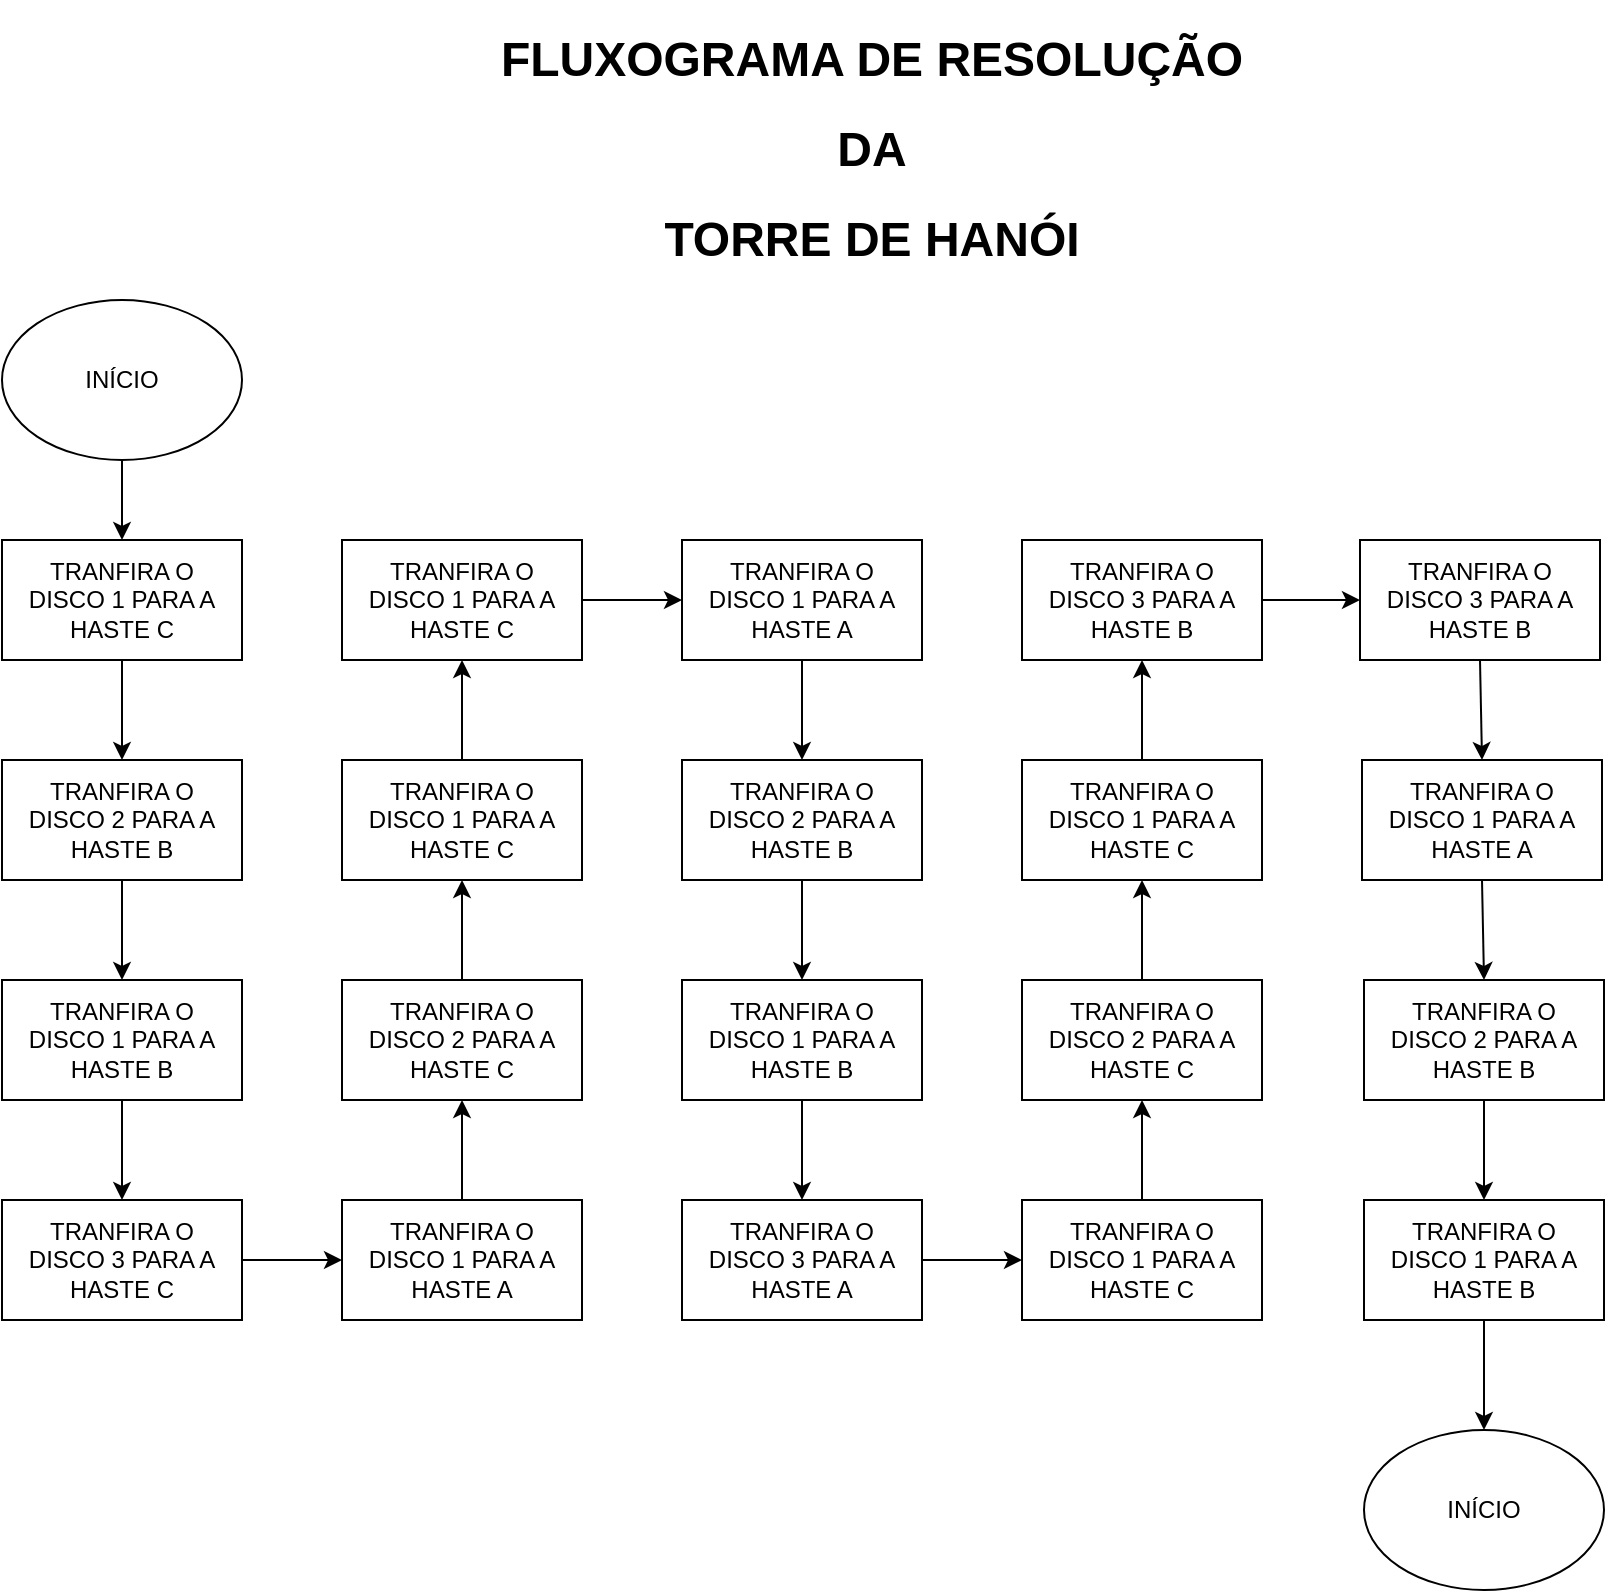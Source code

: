 <mxfile version="18.0.1" type="github">
  <diagram id="i_IfiFHiijoleGU8zG9g" name="Page-1">
    <mxGraphModel dx="1247" dy="1909" grid="1" gridSize="10" guides="1" tooltips="1" connect="1" arrows="1" fold="1" page="1" pageScale="1" pageWidth="827" pageHeight="1169" math="0" shadow="0">
      <root>
        <mxCell id="0" />
        <mxCell id="1" parent="0" />
        <mxCell id="mf0dby7lymCjqVx_rv8k-48" style="edgeStyle=none;rounded=0;orthogonalLoop=1;jettySize=auto;html=1;exitX=0.5;exitY=1;exitDx=0;exitDy=0;entryX=0.5;entryY=0;entryDx=0;entryDy=0;" edge="1" parent="1" source="mf0dby7lymCjqVx_rv8k-1" target="mf0dby7lymCjqVx_rv8k-4">
          <mxGeometry relative="1" as="geometry" />
        </mxCell>
        <mxCell id="mf0dby7lymCjqVx_rv8k-1" value="" style="ellipse;whiteSpace=wrap;html=1;" vertex="1" parent="1">
          <mxGeometry x="40" y="20" width="120" height="80" as="geometry" />
        </mxCell>
        <mxCell id="mf0dby7lymCjqVx_rv8k-2" value="INÍCIO" style="text;html=1;strokeColor=none;fillColor=none;align=center;verticalAlign=middle;whiteSpace=wrap;rounded=0;" vertex="1" parent="1">
          <mxGeometry x="70" y="45" width="60" height="30" as="geometry" />
        </mxCell>
        <mxCell id="mf0dby7lymCjqVx_rv8k-49" style="edgeStyle=none;rounded=0;orthogonalLoop=1;jettySize=auto;html=1;exitX=0.5;exitY=1;exitDx=0;exitDy=0;entryX=0.5;entryY=0;entryDx=0;entryDy=0;" edge="1" parent="1" source="mf0dby7lymCjqVx_rv8k-4" target="mf0dby7lymCjqVx_rv8k-6">
          <mxGeometry relative="1" as="geometry" />
        </mxCell>
        <mxCell id="mf0dby7lymCjqVx_rv8k-4" value="" style="rounded=0;whiteSpace=wrap;html=1;" vertex="1" parent="1">
          <mxGeometry x="40" y="140" width="120" height="60" as="geometry" />
        </mxCell>
        <mxCell id="mf0dby7lymCjqVx_rv8k-5" value="TRANFIRA O DISCO 1 PARA A HASTE C" style="text;html=1;strokeColor=none;fillColor=none;align=center;verticalAlign=middle;whiteSpace=wrap;rounded=0;" vertex="1" parent="1">
          <mxGeometry x="50" y="155" width="100" height="30" as="geometry" />
        </mxCell>
        <mxCell id="mf0dby7lymCjqVx_rv8k-51" style="edgeStyle=none;rounded=0;orthogonalLoop=1;jettySize=auto;html=1;exitX=0.5;exitY=1;exitDx=0;exitDy=0;entryX=0.5;entryY=0;entryDx=0;entryDy=0;" edge="1" parent="1" source="mf0dby7lymCjqVx_rv8k-6" target="mf0dby7lymCjqVx_rv8k-10">
          <mxGeometry relative="1" as="geometry" />
        </mxCell>
        <mxCell id="mf0dby7lymCjqVx_rv8k-6" value="" style="rounded=0;whiteSpace=wrap;html=1;" vertex="1" parent="1">
          <mxGeometry x="40" y="250" width="120" height="60" as="geometry" />
        </mxCell>
        <mxCell id="mf0dby7lymCjqVx_rv8k-7" value="TRANFIRA O DISCO 2 PARA A HASTE B" style="text;html=1;strokeColor=none;fillColor=none;align=center;verticalAlign=middle;whiteSpace=wrap;rounded=0;" vertex="1" parent="1">
          <mxGeometry x="50" y="265" width="100" height="30" as="geometry" />
        </mxCell>
        <mxCell id="mf0dby7lymCjqVx_rv8k-53" style="edgeStyle=none;rounded=0;orthogonalLoop=1;jettySize=auto;html=1;exitX=1;exitY=0.5;exitDx=0;exitDy=0;entryX=0;entryY=0.5;entryDx=0;entryDy=0;" edge="1" parent="1" source="mf0dby7lymCjqVx_rv8k-8" target="mf0dby7lymCjqVx_rv8k-12">
          <mxGeometry relative="1" as="geometry" />
        </mxCell>
        <mxCell id="mf0dby7lymCjqVx_rv8k-8" value="" style="rounded=0;whiteSpace=wrap;html=1;" vertex="1" parent="1">
          <mxGeometry x="40" y="470" width="120" height="60" as="geometry" />
        </mxCell>
        <mxCell id="mf0dby7lymCjqVx_rv8k-9" value="TRANFIRA O DISCO 3 PARA A HASTE C" style="text;html=1;strokeColor=none;fillColor=none;align=center;verticalAlign=middle;whiteSpace=wrap;rounded=0;" vertex="1" parent="1">
          <mxGeometry x="50" y="485" width="100" height="30" as="geometry" />
        </mxCell>
        <mxCell id="mf0dby7lymCjqVx_rv8k-52" style="edgeStyle=none;rounded=0;orthogonalLoop=1;jettySize=auto;html=1;exitX=0.5;exitY=1;exitDx=0;exitDy=0;entryX=0.5;entryY=0;entryDx=0;entryDy=0;" edge="1" parent="1" source="mf0dby7lymCjqVx_rv8k-10" target="mf0dby7lymCjqVx_rv8k-8">
          <mxGeometry relative="1" as="geometry" />
        </mxCell>
        <mxCell id="mf0dby7lymCjqVx_rv8k-10" value="" style="rounded=0;whiteSpace=wrap;html=1;" vertex="1" parent="1">
          <mxGeometry x="40" y="360" width="120" height="60" as="geometry" />
        </mxCell>
        <mxCell id="mf0dby7lymCjqVx_rv8k-11" value="TRANFIRA O DISCO 1 PARA A HASTE B" style="text;html=1;strokeColor=none;fillColor=none;align=center;verticalAlign=middle;whiteSpace=wrap;rounded=0;" vertex="1" parent="1">
          <mxGeometry x="50" y="375" width="100" height="30" as="geometry" />
        </mxCell>
        <mxCell id="mf0dby7lymCjqVx_rv8k-54" style="edgeStyle=none;rounded=0;orthogonalLoop=1;jettySize=auto;html=1;exitX=0.5;exitY=0;exitDx=0;exitDy=0;entryX=0.5;entryY=1;entryDx=0;entryDy=0;" edge="1" parent="1" source="mf0dby7lymCjqVx_rv8k-12" target="mf0dby7lymCjqVx_rv8k-14">
          <mxGeometry relative="1" as="geometry" />
        </mxCell>
        <mxCell id="mf0dby7lymCjqVx_rv8k-12" value="" style="rounded=0;whiteSpace=wrap;html=1;" vertex="1" parent="1">
          <mxGeometry x="210" y="470" width="120" height="60" as="geometry" />
        </mxCell>
        <mxCell id="mf0dby7lymCjqVx_rv8k-13" value="TRANFIRA O DISCO 1 PARA A HASTE A" style="text;html=1;strokeColor=none;fillColor=none;align=center;verticalAlign=middle;whiteSpace=wrap;rounded=0;" vertex="1" parent="1">
          <mxGeometry x="220" y="485" width="100" height="30" as="geometry" />
        </mxCell>
        <mxCell id="mf0dby7lymCjqVx_rv8k-55" style="edgeStyle=none;rounded=0;orthogonalLoop=1;jettySize=auto;html=1;exitX=0.5;exitY=0;exitDx=0;exitDy=0;entryX=0.5;entryY=1;entryDx=0;entryDy=0;" edge="1" parent="1" source="mf0dby7lymCjqVx_rv8k-14" target="mf0dby7lymCjqVx_rv8k-18">
          <mxGeometry relative="1" as="geometry" />
        </mxCell>
        <mxCell id="mf0dby7lymCjqVx_rv8k-14" value="" style="rounded=0;whiteSpace=wrap;html=1;" vertex="1" parent="1">
          <mxGeometry x="210" y="360" width="120" height="60" as="geometry" />
        </mxCell>
        <mxCell id="mf0dby7lymCjqVx_rv8k-15" value="TRANFIRA O DISCO 2 PARA A HASTE C" style="text;html=1;strokeColor=none;fillColor=none;align=center;verticalAlign=middle;whiteSpace=wrap;rounded=0;" vertex="1" parent="1">
          <mxGeometry x="220" y="375" width="100" height="30" as="geometry" />
        </mxCell>
        <mxCell id="mf0dby7lymCjqVx_rv8k-57" style="edgeStyle=none;rounded=0;orthogonalLoop=1;jettySize=auto;html=1;exitX=1;exitY=0.5;exitDx=0;exitDy=0;entryX=0;entryY=0.5;entryDx=0;entryDy=0;" edge="1" parent="1" source="mf0dby7lymCjqVx_rv8k-16" target="mf0dby7lymCjqVx_rv8k-22">
          <mxGeometry relative="1" as="geometry" />
        </mxCell>
        <mxCell id="mf0dby7lymCjqVx_rv8k-16" value="" style="rounded=0;whiteSpace=wrap;html=1;" vertex="1" parent="1">
          <mxGeometry x="210" y="140" width="120" height="60" as="geometry" />
        </mxCell>
        <mxCell id="mf0dby7lymCjqVx_rv8k-17" value="TRANFIRA O DISCO 1 PARA A HASTE C" style="text;html=1;strokeColor=none;fillColor=none;align=center;verticalAlign=middle;whiteSpace=wrap;rounded=0;" vertex="1" parent="1">
          <mxGeometry x="220" y="155" width="100" height="30" as="geometry" />
        </mxCell>
        <mxCell id="mf0dby7lymCjqVx_rv8k-56" style="edgeStyle=none;rounded=0;orthogonalLoop=1;jettySize=auto;html=1;exitX=0.5;exitY=0;exitDx=0;exitDy=0;entryX=0.5;entryY=1;entryDx=0;entryDy=0;" edge="1" parent="1" source="mf0dby7lymCjqVx_rv8k-18" target="mf0dby7lymCjqVx_rv8k-16">
          <mxGeometry relative="1" as="geometry" />
        </mxCell>
        <mxCell id="mf0dby7lymCjqVx_rv8k-18" value="" style="rounded=0;whiteSpace=wrap;html=1;" vertex="1" parent="1">
          <mxGeometry x="210" y="250" width="120" height="60" as="geometry" />
        </mxCell>
        <mxCell id="mf0dby7lymCjqVx_rv8k-19" value="TRANFIRA O DISCO 1 PARA A HASTE C" style="text;html=1;strokeColor=none;fillColor=none;align=center;verticalAlign=middle;whiteSpace=wrap;rounded=0;" vertex="1" parent="1">
          <mxGeometry x="220" y="265" width="100" height="30" as="geometry" />
        </mxCell>
        <mxCell id="mf0dby7lymCjqVx_rv8k-58" style="edgeStyle=none;rounded=0;orthogonalLoop=1;jettySize=auto;html=1;exitX=0.5;exitY=1;exitDx=0;exitDy=0;entryX=0.5;entryY=0;entryDx=0;entryDy=0;" edge="1" parent="1" source="mf0dby7lymCjqVx_rv8k-22" target="mf0dby7lymCjqVx_rv8k-24">
          <mxGeometry relative="1" as="geometry" />
        </mxCell>
        <mxCell id="mf0dby7lymCjqVx_rv8k-22" value="" style="rounded=0;whiteSpace=wrap;html=1;" vertex="1" parent="1">
          <mxGeometry x="380" y="140" width="120" height="60" as="geometry" />
        </mxCell>
        <mxCell id="mf0dby7lymCjqVx_rv8k-23" value="TRANFIRA O DISCO 1 PARA A HASTE A" style="text;html=1;strokeColor=none;fillColor=none;align=center;verticalAlign=middle;whiteSpace=wrap;rounded=0;" vertex="1" parent="1">
          <mxGeometry x="390" y="155" width="100" height="30" as="geometry" />
        </mxCell>
        <mxCell id="mf0dby7lymCjqVx_rv8k-59" style="edgeStyle=none;rounded=0;orthogonalLoop=1;jettySize=auto;html=1;exitX=0.5;exitY=1;exitDx=0;exitDy=0;entryX=0.5;entryY=0;entryDx=0;entryDy=0;" edge="1" parent="1" source="mf0dby7lymCjqVx_rv8k-24" target="mf0dby7lymCjqVx_rv8k-26">
          <mxGeometry relative="1" as="geometry" />
        </mxCell>
        <mxCell id="mf0dby7lymCjqVx_rv8k-24" value="" style="rounded=0;whiteSpace=wrap;html=1;" vertex="1" parent="1">
          <mxGeometry x="380" y="250" width="120" height="60" as="geometry" />
        </mxCell>
        <mxCell id="mf0dby7lymCjqVx_rv8k-25" value="TRANFIRA O DISCO 2 PARA A HASTE B" style="text;html=1;strokeColor=none;fillColor=none;align=center;verticalAlign=middle;whiteSpace=wrap;rounded=0;" vertex="1" parent="1">
          <mxGeometry x="390" y="265" width="100" height="30" as="geometry" />
        </mxCell>
        <mxCell id="mf0dby7lymCjqVx_rv8k-60" style="edgeStyle=none;rounded=0;orthogonalLoop=1;jettySize=auto;html=1;exitX=0.5;exitY=1;exitDx=0;exitDy=0;entryX=0.5;entryY=0;entryDx=0;entryDy=0;" edge="1" parent="1" source="mf0dby7lymCjqVx_rv8k-26" target="mf0dby7lymCjqVx_rv8k-28">
          <mxGeometry relative="1" as="geometry" />
        </mxCell>
        <mxCell id="mf0dby7lymCjqVx_rv8k-26" value="" style="rounded=0;whiteSpace=wrap;html=1;" vertex="1" parent="1">
          <mxGeometry x="380" y="360" width="120" height="60" as="geometry" />
        </mxCell>
        <mxCell id="mf0dby7lymCjqVx_rv8k-27" value="TRANFIRA O DISCO 1 PARA A HASTE B" style="text;html=1;strokeColor=none;fillColor=none;align=center;verticalAlign=middle;whiteSpace=wrap;rounded=0;" vertex="1" parent="1">
          <mxGeometry x="390" y="375" width="100" height="30" as="geometry" />
        </mxCell>
        <mxCell id="mf0dby7lymCjqVx_rv8k-61" style="edgeStyle=none;rounded=0;orthogonalLoop=1;jettySize=auto;html=1;exitX=1;exitY=0.5;exitDx=0;exitDy=0;entryX=0;entryY=0.5;entryDx=0;entryDy=0;" edge="1" parent="1" source="mf0dby7lymCjqVx_rv8k-28" target="mf0dby7lymCjqVx_rv8k-30">
          <mxGeometry relative="1" as="geometry" />
        </mxCell>
        <mxCell id="mf0dby7lymCjqVx_rv8k-28" value="" style="rounded=0;whiteSpace=wrap;html=1;" vertex="1" parent="1">
          <mxGeometry x="380" y="470" width="120" height="60" as="geometry" />
        </mxCell>
        <mxCell id="mf0dby7lymCjqVx_rv8k-29" value="TRANFIRA O DISCO 3 PARA A HASTE A" style="text;html=1;strokeColor=none;fillColor=none;align=center;verticalAlign=middle;whiteSpace=wrap;rounded=0;" vertex="1" parent="1">
          <mxGeometry x="390" y="485" width="100" height="30" as="geometry" />
        </mxCell>
        <mxCell id="mf0dby7lymCjqVx_rv8k-62" style="edgeStyle=none;rounded=0;orthogonalLoop=1;jettySize=auto;html=1;exitX=0.5;exitY=0;exitDx=0;exitDy=0;entryX=0.5;entryY=1;entryDx=0;entryDy=0;" edge="1" parent="1" source="mf0dby7lymCjqVx_rv8k-30" target="mf0dby7lymCjqVx_rv8k-32">
          <mxGeometry relative="1" as="geometry" />
        </mxCell>
        <mxCell id="mf0dby7lymCjqVx_rv8k-30" value="" style="rounded=0;whiteSpace=wrap;html=1;" vertex="1" parent="1">
          <mxGeometry x="550" y="470" width="120" height="60" as="geometry" />
        </mxCell>
        <mxCell id="mf0dby7lymCjqVx_rv8k-31" value="TRANFIRA O DISCO 1 PARA A HASTE C" style="text;html=1;strokeColor=none;fillColor=none;align=center;verticalAlign=middle;whiteSpace=wrap;rounded=0;" vertex="1" parent="1">
          <mxGeometry x="560" y="485" width="100" height="30" as="geometry" />
        </mxCell>
        <mxCell id="mf0dby7lymCjqVx_rv8k-63" style="edgeStyle=none;rounded=0;orthogonalLoop=1;jettySize=auto;html=1;exitX=0.5;exitY=0;exitDx=0;exitDy=0;entryX=0.5;entryY=1;entryDx=0;entryDy=0;" edge="1" parent="1" source="mf0dby7lymCjqVx_rv8k-32" target="mf0dby7lymCjqVx_rv8k-34">
          <mxGeometry relative="1" as="geometry" />
        </mxCell>
        <mxCell id="mf0dby7lymCjqVx_rv8k-32" value="" style="rounded=0;whiteSpace=wrap;html=1;" vertex="1" parent="1">
          <mxGeometry x="550" y="360" width="120" height="60" as="geometry" />
        </mxCell>
        <mxCell id="mf0dby7lymCjqVx_rv8k-33" value="TRANFIRA O DISCO 2 PARA A HASTE C" style="text;html=1;strokeColor=none;fillColor=none;align=center;verticalAlign=middle;whiteSpace=wrap;rounded=0;" vertex="1" parent="1">
          <mxGeometry x="560" y="375" width="100" height="30" as="geometry" />
        </mxCell>
        <mxCell id="mf0dby7lymCjqVx_rv8k-64" style="edgeStyle=none;rounded=0;orthogonalLoop=1;jettySize=auto;html=1;exitX=0.5;exitY=0;exitDx=0;exitDy=0;entryX=0.5;entryY=1;entryDx=0;entryDy=0;" edge="1" parent="1" source="mf0dby7lymCjqVx_rv8k-34" target="mf0dby7lymCjqVx_rv8k-36">
          <mxGeometry relative="1" as="geometry">
            <mxPoint x="610" y="210" as="targetPoint" />
          </mxGeometry>
        </mxCell>
        <mxCell id="mf0dby7lymCjqVx_rv8k-34" value="" style="rounded=0;whiteSpace=wrap;html=1;" vertex="1" parent="1">
          <mxGeometry x="550" y="250" width="120" height="60" as="geometry" />
        </mxCell>
        <mxCell id="mf0dby7lymCjqVx_rv8k-35" value="TRANFIRA O DISCO 1 PARA A HASTE C" style="text;html=1;strokeColor=none;fillColor=none;align=center;verticalAlign=middle;whiteSpace=wrap;rounded=0;" vertex="1" parent="1">
          <mxGeometry x="560" y="265" width="100" height="30" as="geometry" />
        </mxCell>
        <mxCell id="mf0dby7lymCjqVx_rv8k-65" style="edgeStyle=none;rounded=0;orthogonalLoop=1;jettySize=auto;html=1;exitX=1;exitY=0.5;exitDx=0;exitDy=0;entryX=0;entryY=0.5;entryDx=0;entryDy=0;" edge="1" parent="1" source="mf0dby7lymCjqVx_rv8k-36" target="mf0dby7lymCjqVx_rv8k-38">
          <mxGeometry relative="1" as="geometry" />
        </mxCell>
        <mxCell id="mf0dby7lymCjqVx_rv8k-36" value="" style="rounded=0;whiteSpace=wrap;html=1;" vertex="1" parent="1">
          <mxGeometry x="550" y="140" width="120" height="60" as="geometry" />
        </mxCell>
        <mxCell id="mf0dby7lymCjqVx_rv8k-37" value="TRANFIRA O DISCO 3 PARA A HASTE B" style="text;html=1;strokeColor=none;fillColor=none;align=center;verticalAlign=middle;whiteSpace=wrap;rounded=0;" vertex="1" parent="1">
          <mxGeometry x="560" y="155" width="100" height="30" as="geometry" />
        </mxCell>
        <mxCell id="mf0dby7lymCjqVx_rv8k-66" style="edgeStyle=none;rounded=0;orthogonalLoop=1;jettySize=auto;html=1;exitX=0.5;exitY=1;exitDx=0;exitDy=0;entryX=0.5;entryY=0;entryDx=0;entryDy=0;" edge="1" parent="1" source="mf0dby7lymCjqVx_rv8k-38" target="mf0dby7lymCjqVx_rv8k-40">
          <mxGeometry relative="1" as="geometry" />
        </mxCell>
        <mxCell id="mf0dby7lymCjqVx_rv8k-38" value="" style="rounded=0;whiteSpace=wrap;html=1;" vertex="1" parent="1">
          <mxGeometry x="719" y="140" width="120" height="60" as="geometry" />
        </mxCell>
        <mxCell id="mf0dby7lymCjqVx_rv8k-39" value="TRANFIRA O DISCO 3 PARA A HASTE B" style="text;html=1;strokeColor=none;fillColor=none;align=center;verticalAlign=middle;whiteSpace=wrap;rounded=0;" vertex="1" parent="1">
          <mxGeometry x="729" y="155" width="100" height="30" as="geometry" />
        </mxCell>
        <mxCell id="mf0dby7lymCjqVx_rv8k-67" style="edgeStyle=none;rounded=0;orthogonalLoop=1;jettySize=auto;html=1;exitX=0.5;exitY=1;exitDx=0;exitDy=0;entryX=0.5;entryY=0;entryDx=0;entryDy=0;" edge="1" parent="1" source="mf0dby7lymCjqVx_rv8k-40" target="mf0dby7lymCjqVx_rv8k-42">
          <mxGeometry relative="1" as="geometry" />
        </mxCell>
        <mxCell id="mf0dby7lymCjqVx_rv8k-40" value="" style="rounded=0;whiteSpace=wrap;html=1;" vertex="1" parent="1">
          <mxGeometry x="720" y="250" width="120" height="60" as="geometry" />
        </mxCell>
        <mxCell id="mf0dby7lymCjqVx_rv8k-41" value="TRANFIRA O DISCO 1 PARA A HASTE A" style="text;html=1;strokeColor=none;fillColor=none;align=center;verticalAlign=middle;whiteSpace=wrap;rounded=0;" vertex="1" parent="1">
          <mxGeometry x="730" y="265" width="100" height="30" as="geometry" />
        </mxCell>
        <mxCell id="mf0dby7lymCjqVx_rv8k-68" style="edgeStyle=none;rounded=0;orthogonalLoop=1;jettySize=auto;html=1;exitX=0.5;exitY=1;exitDx=0;exitDy=0;entryX=0.5;entryY=0;entryDx=0;entryDy=0;" edge="1" parent="1" source="mf0dby7lymCjqVx_rv8k-42" target="mf0dby7lymCjqVx_rv8k-44">
          <mxGeometry relative="1" as="geometry" />
        </mxCell>
        <mxCell id="mf0dby7lymCjqVx_rv8k-42" value="" style="rounded=0;whiteSpace=wrap;html=1;" vertex="1" parent="1">
          <mxGeometry x="721" y="360" width="120" height="60" as="geometry" />
        </mxCell>
        <mxCell id="mf0dby7lymCjqVx_rv8k-43" value="TRANFIRA O DISCO 2 PARA A HASTE B" style="text;html=1;strokeColor=none;fillColor=none;align=center;verticalAlign=middle;whiteSpace=wrap;rounded=0;" vertex="1" parent="1">
          <mxGeometry x="731" y="375" width="100" height="30" as="geometry" />
        </mxCell>
        <mxCell id="mf0dby7lymCjqVx_rv8k-69" style="edgeStyle=none;rounded=0;orthogonalLoop=1;jettySize=auto;html=1;exitX=0.5;exitY=1;exitDx=0;exitDy=0;entryX=0.5;entryY=0;entryDx=0;entryDy=0;" edge="1" parent="1" source="mf0dby7lymCjqVx_rv8k-44" target="mf0dby7lymCjqVx_rv8k-46">
          <mxGeometry relative="1" as="geometry" />
        </mxCell>
        <mxCell id="mf0dby7lymCjqVx_rv8k-44" value="" style="rounded=0;whiteSpace=wrap;html=1;" vertex="1" parent="1">
          <mxGeometry x="721" y="470" width="120" height="60" as="geometry" />
        </mxCell>
        <mxCell id="mf0dby7lymCjqVx_rv8k-45" value="TRANFIRA O DISCO 1 PARA A HASTE B" style="text;html=1;strokeColor=none;fillColor=none;align=center;verticalAlign=middle;whiteSpace=wrap;rounded=0;" vertex="1" parent="1">
          <mxGeometry x="731" y="485" width="100" height="30" as="geometry" />
        </mxCell>
        <mxCell id="mf0dby7lymCjqVx_rv8k-46" value="" style="ellipse;whiteSpace=wrap;html=1;" vertex="1" parent="1">
          <mxGeometry x="721" y="585" width="120" height="80" as="geometry" />
        </mxCell>
        <mxCell id="mf0dby7lymCjqVx_rv8k-47" value="INÍCIO" style="text;html=1;strokeColor=none;fillColor=none;align=center;verticalAlign=middle;whiteSpace=wrap;rounded=0;" vertex="1" parent="1">
          <mxGeometry x="751" y="610" width="60" height="30" as="geometry" />
        </mxCell>
        <mxCell id="mf0dby7lymCjqVx_rv8k-70" value="&lt;h1 style=&quot;&quot;&gt;FLUXOGRAMA DE RESOLUÇÃO&lt;/h1&gt;&lt;h1 style=&quot;&quot;&gt;DA&lt;/h1&gt;&lt;h1 style=&quot;&quot;&gt;TORRE DE HANÓI&lt;/h1&gt;" style="text;html=1;strokeColor=none;fillColor=none;spacing=5;spacingTop=-20;whiteSpace=wrap;overflow=hidden;rounded=0;align=center;" vertex="1" parent="1">
          <mxGeometry x="270" y="-120" width="410" height="120" as="geometry" />
        </mxCell>
      </root>
    </mxGraphModel>
  </diagram>
</mxfile>
